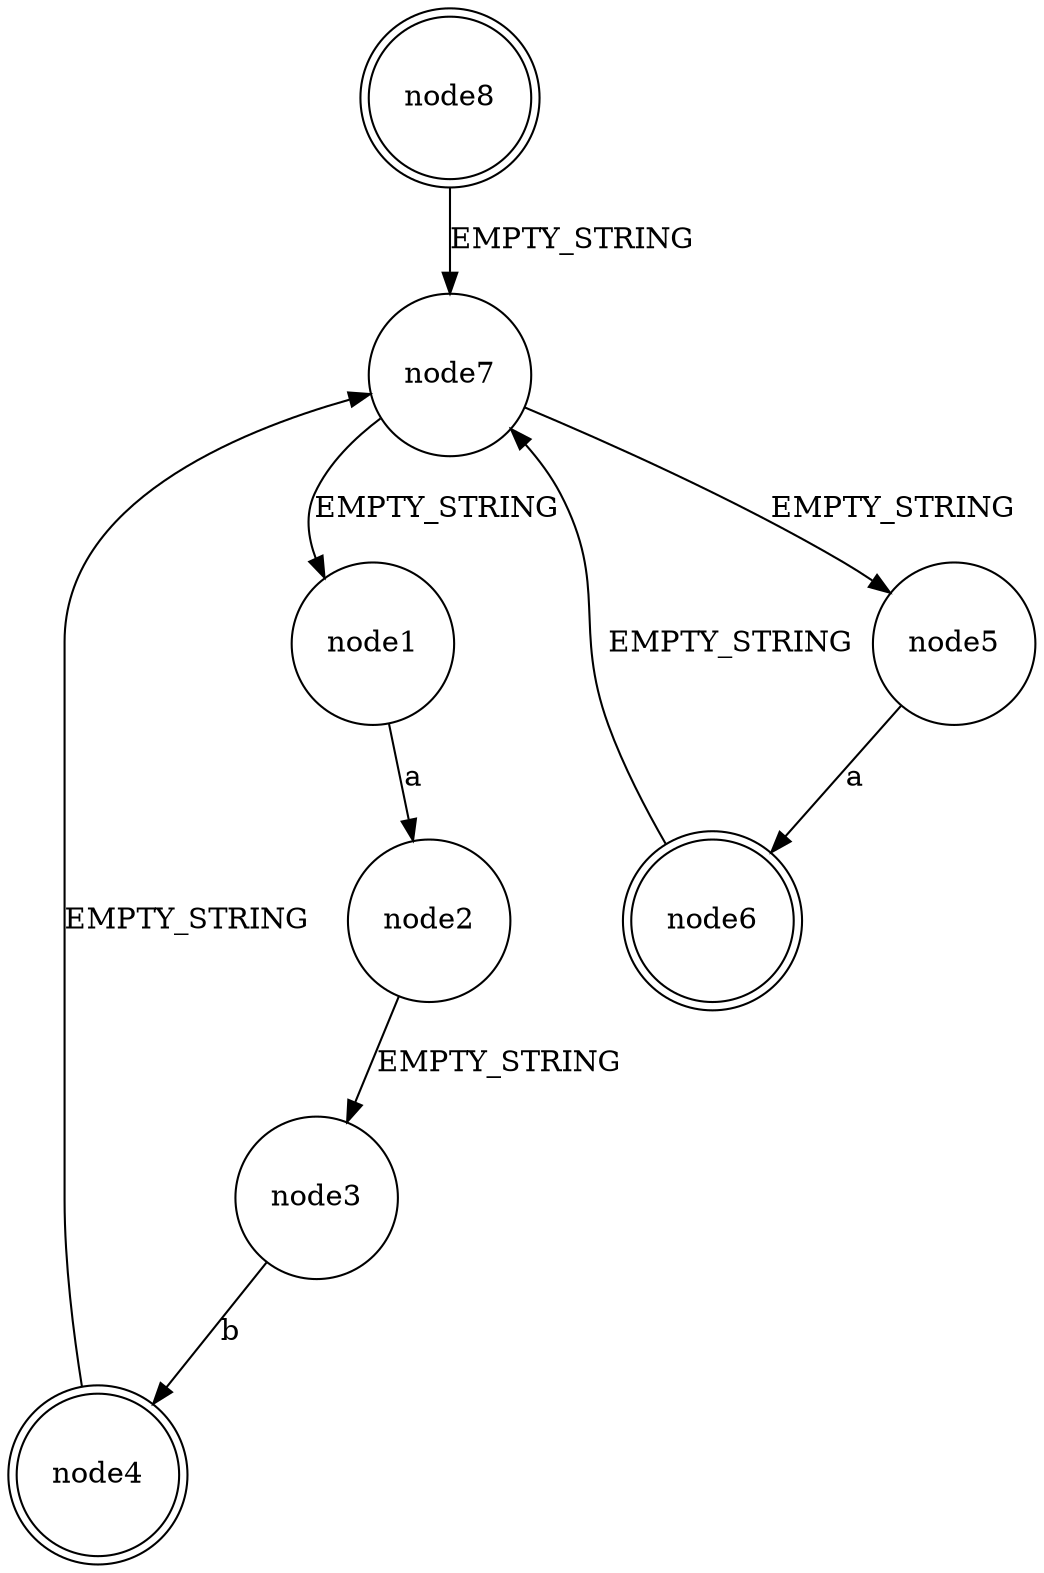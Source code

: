 digraph {
	node8 [shape=doublecircle]
	node4 [shape=doublecircle]
	node6 [shape=doublecircle]
	node1 [shape=circle]
	node1 -> node2 [label=a]
	node2 [shape=circle]
	node2 -> node3 [label=EMPTY_STRING]
	node3 [shape=circle]
	node3 -> node4 [label=b]
	node4 -> node7 [label=EMPTY_STRING]
	node5 [shape=circle]
	node5 -> node6 [label=a]
	node6 -> node7 [label=EMPTY_STRING]
	node7 [shape=circle]
	node7 -> node1 [label=EMPTY_STRING]
	node7 -> node5 [label=EMPTY_STRING]
	node8 -> node7 [label=EMPTY_STRING]
}
